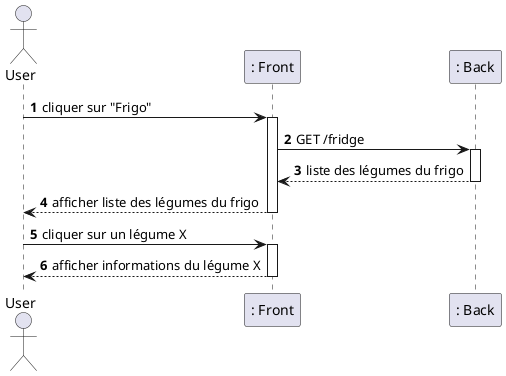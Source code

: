 @startuml get Fridge system
actor User
autonumber

participant ": Front" as frontend
participant ": Back" as backend

User -> frontend: cliquer sur "Frigo"
activate frontend
frontend -> backend: GET /fridge
activate backend
backend --> frontend: liste des légumes du frigo
deactivate backend
User <-- frontend: afficher liste des légumes du frigo
deactivate frontend

User -> frontend: cliquer sur un légume X
activate frontend
User <-- frontend: afficher informations du légume X
deactivate frontend

@enduml